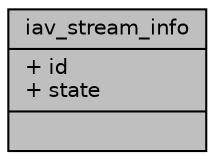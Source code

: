 digraph "iav_stream_info"
{
 // INTERACTIVE_SVG=YES
 // LATEX_PDF_SIZE
  bgcolor="transparent";
  edge [fontname="Helvetica",fontsize="10",labelfontname="Helvetica",labelfontsize="10"];
  node [fontname="Helvetica",fontsize="10",shape=record];
  Node1 [label="{iav_stream_info\n|+ id\l+ state\l|}",height=0.2,width=0.4,color="black", fillcolor="grey75", style="filled", fontcolor="black",tooltip=" "];
}
